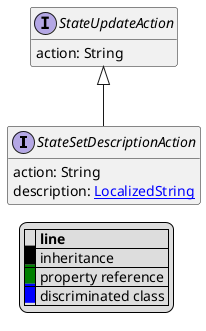 @startuml

hide empty fields
hide empty methods
legend
|= |= line |
|<back:black>   </back>| inheritance |
|<back:green>   </back>| property reference |
|<back:blue>   </back>| discriminated class |
endlegend
interface StateSetDescriptionAction [[StateSetDescriptionAction.svg]] extends StateUpdateAction {
    action: String
    description: [[LocalizedString.svg LocalizedString]]
}
interface StateUpdateAction [[StateUpdateAction.svg]]  {
    action: String
}





@enduml
